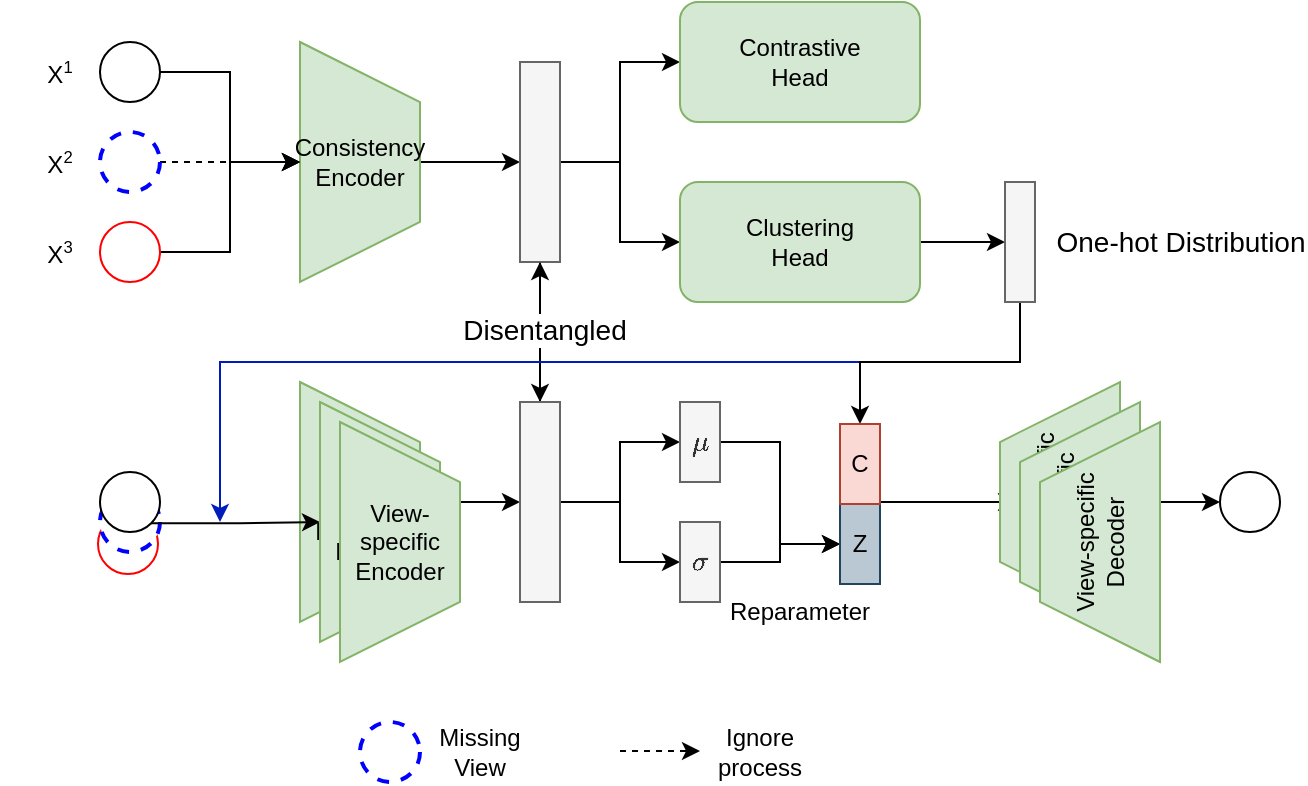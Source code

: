 <mxfile version="21.0.2" type="github">
  <diagram id="ai7Lo1Sau0IDjWJQkmP9" name="Page-1">
    <mxGraphModel dx="2024" dy="658" grid="1" gridSize="10" guides="1" tooltips="1" connect="1" arrows="1" fold="1" page="1" pageScale="1" pageWidth="850" pageHeight="1100" math="1" shadow="0">
      <root>
        <mxCell id="0" />
        <mxCell id="1" parent="0" />
        <mxCell id="_bm8M7ZN4UZ2x1WnYVeR-11" style="edgeStyle=orthogonalEdgeStyle;rounded=0;orthogonalLoop=1;jettySize=auto;html=1;exitX=0.5;exitY=0;exitDx=0;exitDy=0;" edge="1" parent="1" source="_bm8M7ZN4UZ2x1WnYVeR-1" target="_bm8M7ZN4UZ2x1WnYVeR-10">
          <mxGeometry relative="1" as="geometry" />
        </mxCell>
        <mxCell id="_bm8M7ZN4UZ2x1WnYVeR-1" value="Consistency&lt;br&gt;Encoder" style="shape=trapezoid;perimeter=trapezoidPerimeter;whiteSpace=wrap;html=1;fixedSize=1;rotation=90;size=30;fillColor=#d5e8d4;strokeColor=#82b366;horizontal=0;" vertex="1" parent="1">
          <mxGeometry x="110" y="140" width="120" height="60" as="geometry" />
        </mxCell>
        <mxCell id="_bm8M7ZN4UZ2x1WnYVeR-8" style="edgeStyle=orthogonalEdgeStyle;rounded=0;orthogonalLoop=1;jettySize=auto;html=1;exitX=1;exitY=0.5;exitDx=0;exitDy=0;" edge="1" parent="1" source="_bm8M7ZN4UZ2x1WnYVeR-2" target="_bm8M7ZN4UZ2x1WnYVeR-1">
          <mxGeometry relative="1" as="geometry" />
        </mxCell>
        <mxCell id="_bm8M7ZN4UZ2x1WnYVeR-2" value="" style="ellipse;whiteSpace=wrap;html=1;aspect=fixed;" vertex="1" parent="1">
          <mxGeometry x="40" y="110" width="30" height="30" as="geometry" />
        </mxCell>
        <mxCell id="_bm8M7ZN4UZ2x1WnYVeR-7" style="edgeStyle=orthogonalEdgeStyle;rounded=0;orthogonalLoop=1;jettySize=auto;html=1;exitX=1;exitY=0.5;exitDx=0;exitDy=0;dashed=1;" edge="1" parent="1" source="_bm8M7ZN4UZ2x1WnYVeR-3" target="_bm8M7ZN4UZ2x1WnYVeR-1">
          <mxGeometry relative="1" as="geometry" />
        </mxCell>
        <mxCell id="_bm8M7ZN4UZ2x1WnYVeR-3" value="" style="ellipse;whiteSpace=wrap;html=1;aspect=fixed;dashed=1;strokeWidth=2;strokeColor=#0000FF;" vertex="1" parent="1">
          <mxGeometry x="40" y="155" width="30" height="30" as="geometry" />
        </mxCell>
        <mxCell id="_bm8M7ZN4UZ2x1WnYVeR-9" style="edgeStyle=orthogonalEdgeStyle;rounded=0;orthogonalLoop=1;jettySize=auto;html=1;exitX=1;exitY=0.5;exitDx=0;exitDy=0;" edge="1" parent="1" source="_bm8M7ZN4UZ2x1WnYVeR-4" target="_bm8M7ZN4UZ2x1WnYVeR-1">
          <mxGeometry relative="1" as="geometry" />
        </mxCell>
        <mxCell id="_bm8M7ZN4UZ2x1WnYVeR-4" value="" style="ellipse;whiteSpace=wrap;html=1;aspect=fixed;strokeColor=#FF0000;" vertex="1" parent="1">
          <mxGeometry x="40" y="200" width="30" height="30" as="geometry" />
        </mxCell>
        <mxCell id="_bm8M7ZN4UZ2x1WnYVeR-13" style="edgeStyle=orthogonalEdgeStyle;rounded=0;orthogonalLoop=1;jettySize=auto;html=1;exitX=0.5;exitY=0;exitDx=0;exitDy=0;" edge="1" parent="1" source="_bm8M7ZN4UZ2x1WnYVeR-10" target="_bm8M7ZN4UZ2x1WnYVeR-12">
          <mxGeometry relative="1" as="geometry" />
        </mxCell>
        <mxCell id="_bm8M7ZN4UZ2x1WnYVeR-15" style="edgeStyle=orthogonalEdgeStyle;rounded=0;orthogonalLoop=1;jettySize=auto;html=1;exitX=0.5;exitY=0;exitDx=0;exitDy=0;" edge="1" parent="1" source="_bm8M7ZN4UZ2x1WnYVeR-10" target="_bm8M7ZN4UZ2x1WnYVeR-14">
          <mxGeometry relative="1" as="geometry" />
        </mxCell>
        <mxCell id="_bm8M7ZN4UZ2x1WnYVeR-37" style="rounded=0;orthogonalLoop=1;jettySize=auto;html=1;exitX=1;exitY=0.5;exitDx=0;exitDy=0;edgeStyle=orthogonalEdgeStyle;" edge="1" parent="1" source="_bm8M7ZN4UZ2x1WnYVeR-10" target="_bm8M7ZN4UZ2x1WnYVeR-31">
          <mxGeometry relative="1" as="geometry" />
        </mxCell>
        <mxCell id="_bm8M7ZN4UZ2x1WnYVeR-10" value="" style="rounded=0;whiteSpace=wrap;html=1;rotation=90;fillColor=#f5f5f5;fontColor=#333333;strokeColor=#666666;" vertex="1" parent="1">
          <mxGeometry x="210" y="160" width="100" height="20" as="geometry" />
        </mxCell>
        <mxCell id="_bm8M7ZN4UZ2x1WnYVeR-12" value="Contrastive &lt;br&gt;Head" style="rounded=1;whiteSpace=wrap;html=1;fillColor=#d5e8d4;strokeColor=#82b366;" vertex="1" parent="1">
          <mxGeometry x="330" y="90" width="120" height="60" as="geometry" />
        </mxCell>
        <mxCell id="_bm8M7ZN4UZ2x1WnYVeR-43" style="edgeStyle=orthogonalEdgeStyle;rounded=0;orthogonalLoop=1;jettySize=auto;html=1;exitX=1;exitY=0.5;exitDx=0;exitDy=0;entryX=0.5;entryY=1;entryDx=0;entryDy=0;" edge="1" parent="1" source="_bm8M7ZN4UZ2x1WnYVeR-14" target="_bm8M7ZN4UZ2x1WnYVeR-42">
          <mxGeometry relative="1" as="geometry" />
        </mxCell>
        <mxCell id="_bm8M7ZN4UZ2x1WnYVeR-14" value="Clustering&lt;br&gt;Head" style="rounded=1;whiteSpace=wrap;html=1;fillColor=#d5e8d4;strokeColor=#82b366;horizontal=1;" vertex="1" parent="1">
          <mxGeometry x="330" y="180" width="120" height="60" as="geometry" />
        </mxCell>
        <mxCell id="_bm8M7ZN4UZ2x1WnYVeR-32" style="edgeStyle=orthogonalEdgeStyle;rounded=0;orthogonalLoop=1;jettySize=auto;html=1;exitX=0.5;exitY=0;exitDx=0;exitDy=0;" edge="1" parent="1" source="_bm8M7ZN4UZ2x1WnYVeR-16" target="_bm8M7ZN4UZ2x1WnYVeR-31">
          <mxGeometry relative="1" as="geometry" />
        </mxCell>
        <mxCell id="_bm8M7ZN4UZ2x1WnYVeR-16" value="View-specific&lt;br&gt;Encoder" style="shape=trapezoid;perimeter=trapezoidPerimeter;whiteSpace=wrap;html=1;fixedSize=1;rotation=90;size=30;fillColor=#d5e8d4;strokeColor=#82b366;horizontal=0;" vertex="1" parent="1">
          <mxGeometry x="110" y="310" width="120" height="60" as="geometry" />
        </mxCell>
        <mxCell id="_bm8M7ZN4UZ2x1WnYVeR-22" value="" style="ellipse;whiteSpace=wrap;html=1;aspect=fixed;strokeColor=#FF0000;" vertex="1" parent="1">
          <mxGeometry x="39" y="346" width="30" height="30" as="geometry" />
        </mxCell>
        <mxCell id="_bm8M7ZN4UZ2x1WnYVeR-20" value="" style="ellipse;whiteSpace=wrap;html=1;aspect=fixed;dashed=1;strokeWidth=2;strokeColor=#0000FF;" vertex="1" parent="1">
          <mxGeometry x="40" y="335" width="30" height="30" as="geometry" />
        </mxCell>
        <mxCell id="_bm8M7ZN4UZ2x1WnYVeR-77" style="edgeStyle=orthogonalEdgeStyle;rounded=0;orthogonalLoop=1;jettySize=auto;html=1;exitX=1;exitY=1;exitDx=0;exitDy=0;entryX=0.5;entryY=1;entryDx=0;entryDy=0;" edge="1" parent="1" source="_bm8M7ZN4UZ2x1WnYVeR-21" target="_bm8M7ZN4UZ2x1WnYVeR-75">
          <mxGeometry relative="1" as="geometry" />
        </mxCell>
        <mxCell id="_bm8M7ZN4UZ2x1WnYVeR-21" value="" style="ellipse;whiteSpace=wrap;html=1;aspect=fixed;" vertex="1" parent="1">
          <mxGeometry x="40" y="325" width="30" height="30" as="geometry" />
        </mxCell>
        <mxCell id="_bm8M7ZN4UZ2x1WnYVeR-26" value="X&lt;span style=&quot;font-size: 10px;&quot;&gt;&lt;sup&gt;1&lt;/sup&gt;&lt;/span&gt;" style="text;html=1;strokeColor=none;fillColor=none;align=center;verticalAlign=middle;whiteSpace=wrap;rounded=0;" vertex="1" parent="1">
          <mxGeometry x="-10" y="110" width="60" height="30" as="geometry" />
        </mxCell>
        <mxCell id="_bm8M7ZN4UZ2x1WnYVeR-27" value="X&lt;span style=&quot;font-size: 10px;&quot;&gt;&lt;sup&gt;2&lt;/sup&gt;&lt;/span&gt;" style="text;html=1;strokeColor=none;fillColor=none;align=center;verticalAlign=middle;whiteSpace=wrap;rounded=0;" vertex="1" parent="1">
          <mxGeometry x="-10" y="155" width="60" height="30" as="geometry" />
        </mxCell>
        <mxCell id="_bm8M7ZN4UZ2x1WnYVeR-28" value="X&lt;span style=&quot;font-size: 10px;&quot;&gt;&lt;sup&gt;3&lt;/sup&gt;&lt;/span&gt;" style="text;html=1;strokeColor=none;fillColor=none;align=center;verticalAlign=middle;whiteSpace=wrap;rounded=0;" vertex="1" parent="1">
          <mxGeometry x="-10" y="200" width="60" height="30" as="geometry" />
        </mxCell>
        <mxCell id="_bm8M7ZN4UZ2x1WnYVeR-38" style="edgeStyle=orthogonalEdgeStyle;rounded=0;orthogonalLoop=1;jettySize=auto;html=1;exitX=0;exitY=0.5;exitDx=0;exitDy=0;entryX=1;entryY=0.5;entryDx=0;entryDy=0;" edge="1" parent="1" source="_bm8M7ZN4UZ2x1WnYVeR-31" target="_bm8M7ZN4UZ2x1WnYVeR-10">
          <mxGeometry relative="1" as="geometry" />
        </mxCell>
        <mxCell id="_bm8M7ZN4UZ2x1WnYVeR-39" value="&lt;font style=&quot;font-size: 14px;&quot;&gt;Disentangled&lt;/font&gt;" style="edgeLabel;html=1;align=center;verticalAlign=middle;resizable=0;points=[];" vertex="1" connectable="0" parent="_bm8M7ZN4UZ2x1WnYVeR-38">
          <mxGeometry x="0.029" y="-2" relative="1" as="geometry">
            <mxPoint as="offset" />
          </mxGeometry>
        </mxCell>
        <mxCell id="_bm8M7ZN4UZ2x1WnYVeR-51" style="edgeStyle=orthogonalEdgeStyle;rounded=0;orthogonalLoop=1;jettySize=auto;html=1;exitX=0.5;exitY=0;exitDx=0;exitDy=0;" edge="1" parent="1" source="_bm8M7ZN4UZ2x1WnYVeR-31" target="_bm8M7ZN4UZ2x1WnYVeR-45">
          <mxGeometry relative="1" as="geometry" />
        </mxCell>
        <mxCell id="_bm8M7ZN4UZ2x1WnYVeR-52" style="edgeStyle=orthogonalEdgeStyle;rounded=0;orthogonalLoop=1;jettySize=auto;html=1;exitX=0.5;exitY=0;exitDx=0;exitDy=0;" edge="1" parent="1" source="_bm8M7ZN4UZ2x1WnYVeR-31" target="_bm8M7ZN4UZ2x1WnYVeR-46">
          <mxGeometry relative="1" as="geometry" />
        </mxCell>
        <mxCell id="_bm8M7ZN4UZ2x1WnYVeR-31" value="" style="rounded=0;whiteSpace=wrap;html=1;rotation=90;fillColor=#f5f5f5;fontColor=#333333;strokeColor=#666666;" vertex="1" parent="1">
          <mxGeometry x="210" y="330" width="100" height="20" as="geometry" />
        </mxCell>
        <mxCell id="_bm8M7ZN4UZ2x1WnYVeR-50" style="edgeStyle=orthogonalEdgeStyle;rounded=0;orthogonalLoop=1;jettySize=auto;html=1;exitX=1;exitY=0.5;exitDx=0;exitDy=0;fillColor=#0050ef;strokeColor=#001DBC;" edge="1" parent="1" source="_bm8M7ZN4UZ2x1WnYVeR-42">
          <mxGeometry relative="1" as="geometry">
            <mxPoint x="100" y="350" as="targetPoint" />
            <Array as="points">
              <mxPoint x="500" y="270" />
              <mxPoint x="100" y="270" />
            </Array>
          </mxGeometry>
        </mxCell>
        <mxCell id="_bm8M7ZN4UZ2x1WnYVeR-65" style="edgeStyle=orthogonalEdgeStyle;rounded=0;orthogonalLoop=1;jettySize=auto;html=1;exitX=1;exitY=0.5;exitDx=0;exitDy=0;" edge="1" parent="1" source="_bm8M7ZN4UZ2x1WnYVeR-42" target="_bm8M7ZN4UZ2x1WnYVeR-64">
          <mxGeometry relative="1" as="geometry">
            <Array as="points">
              <mxPoint x="500" y="270" />
              <mxPoint x="420" y="270" />
            </Array>
          </mxGeometry>
        </mxCell>
        <mxCell id="_bm8M7ZN4UZ2x1WnYVeR-42" value="" style="rounded=0;whiteSpace=wrap;html=1;rotation=90;fillColor=#f5f5f5;fontColor=#333333;strokeColor=#666666;" vertex="1" parent="1">
          <mxGeometry x="470" y="202.5" width="60" height="15" as="geometry" />
        </mxCell>
        <mxCell id="_bm8M7ZN4UZ2x1WnYVeR-44" value="&lt;font style=&quot;font-size: 14px;&quot;&gt;One-hot Distribution&lt;/font&gt;" style="edgeLabel;html=1;align=center;verticalAlign=middle;resizable=0;points=[];" vertex="1" connectable="0" parent="1">
          <mxGeometry x="580" y="210" as="geometry" />
        </mxCell>
        <mxCell id="_bm8M7ZN4UZ2x1WnYVeR-71" style="edgeStyle=orthogonalEdgeStyle;rounded=0;orthogonalLoop=1;jettySize=auto;html=1;exitX=0.5;exitY=0;exitDx=0;exitDy=0;entryX=0.5;entryY=1;entryDx=0;entryDy=0;" edge="1" parent="1" source="_bm8M7ZN4UZ2x1WnYVeR-45" target="_bm8M7ZN4UZ2x1WnYVeR-59">
          <mxGeometry relative="1" as="geometry" />
        </mxCell>
        <mxCell id="_bm8M7ZN4UZ2x1WnYVeR-45" value="$$\mu$$" style="rounded=0;whiteSpace=wrap;html=1;rotation=90;fillColor=#f5f5f5;fontColor=#333333;strokeColor=#666666;horizontal=0;" vertex="1" parent="1">
          <mxGeometry x="320" y="300" width="40" height="20" as="geometry" />
        </mxCell>
        <mxCell id="_bm8M7ZN4UZ2x1WnYVeR-69" style="edgeStyle=orthogonalEdgeStyle;rounded=0;orthogonalLoop=1;jettySize=auto;html=1;exitX=0.5;exitY=0;exitDx=0;exitDy=0;" edge="1" parent="1" source="_bm8M7ZN4UZ2x1WnYVeR-46" target="_bm8M7ZN4UZ2x1WnYVeR-59">
          <mxGeometry relative="1" as="geometry" />
        </mxCell>
        <mxCell id="_bm8M7ZN4UZ2x1WnYVeR-46" value="$$\sigma$$" style="rounded=0;whiteSpace=wrap;html=1;rotation=90;fillColor=#f5f5f5;fontColor=#333333;strokeColor=#666666;horizontal=0;" vertex="1" parent="1">
          <mxGeometry x="320" y="360" width="40" height="20" as="geometry" />
        </mxCell>
        <mxCell id="_bm8M7ZN4UZ2x1WnYVeR-68" style="edgeStyle=orthogonalEdgeStyle;rounded=0;orthogonalLoop=1;jettySize=auto;html=1;exitX=0;exitY=0;exitDx=0;exitDy=0;entryX=0.583;entryY=-0.033;entryDx=0;entryDy=0;entryPerimeter=0;" edge="1" parent="1" source="_bm8M7ZN4UZ2x1WnYVeR-59" target="_bm8M7ZN4UZ2x1WnYVeR-78">
          <mxGeometry relative="1" as="geometry">
            <Array as="points">
              <mxPoint x="430" y="340" />
            </Array>
          </mxGeometry>
        </mxCell>
        <mxCell id="_bm8M7ZN4UZ2x1WnYVeR-59" value="Z" style="rounded=0;whiteSpace=wrap;html=1;rotation=90;fillColor=#bac8d3;strokeColor=#23445d;horizontal=0;" vertex="1" parent="1">
          <mxGeometry x="400" y="351" width="40" height="20" as="geometry" />
        </mxCell>
        <mxCell id="_bm8M7ZN4UZ2x1WnYVeR-64" value="C" style="rounded=0;whiteSpace=wrap;html=1;rotation=90;fillColor=#fad9d5;strokeColor=#ae4132;horizontal=0;" vertex="1" parent="1">
          <mxGeometry x="400" y="311" width="40" height="20" as="geometry" />
        </mxCell>
        <mxCell id="_bm8M7ZN4UZ2x1WnYVeR-73" style="edgeStyle=orthogonalEdgeStyle;rounded=0;orthogonalLoop=1;jettySize=auto;html=1;exitX=0.5;exitY=1;exitDx=0;exitDy=0;" edge="1" parent="1" source="_bm8M7ZN4UZ2x1WnYVeR-67" target="_bm8M7ZN4UZ2x1WnYVeR-72">
          <mxGeometry relative="1" as="geometry" />
        </mxCell>
        <mxCell id="_bm8M7ZN4UZ2x1WnYVeR-67" value="View-specific&lt;br&gt;Decoder" style="shape=trapezoid;perimeter=trapezoidPerimeter;whiteSpace=wrap;html=1;fixedSize=1;rotation=-90;size=30;fillColor=#d5e8d4;strokeColor=#82b366;horizontal=1;verticalAlign=middle;direction=east;" vertex="1" parent="1">
          <mxGeometry x="460" y="310" width="120" height="60" as="geometry" />
        </mxCell>
        <mxCell id="_bm8M7ZN4UZ2x1WnYVeR-72" value="" style="ellipse;whiteSpace=wrap;html=1;aspect=fixed;" vertex="1" parent="1">
          <mxGeometry x="600" y="325" width="30" height="30" as="geometry" />
        </mxCell>
        <mxCell id="_bm8M7ZN4UZ2x1WnYVeR-75" value="View-specific&lt;br&gt;Encoder" style="shape=trapezoid;perimeter=trapezoidPerimeter;whiteSpace=wrap;html=1;fixedSize=1;rotation=90;size=30;fillColor=#d5e8d4;strokeColor=#82b366;horizontal=0;" vertex="1" parent="1">
          <mxGeometry x="120" y="320" width="120" height="60" as="geometry" />
        </mxCell>
        <mxCell id="_bm8M7ZN4UZ2x1WnYVeR-76" value="View-specific&lt;br&gt;Encoder" style="shape=trapezoid;perimeter=trapezoidPerimeter;whiteSpace=wrap;html=1;fixedSize=1;rotation=90;size=30;fillColor=#d5e8d4;strokeColor=#82b366;horizontal=0;" vertex="1" parent="1">
          <mxGeometry x="130" y="330" width="120" height="60" as="geometry" />
        </mxCell>
        <mxCell id="_bm8M7ZN4UZ2x1WnYVeR-78" value="View-specific&lt;br&gt;Decoder" style="shape=trapezoid;perimeter=trapezoidPerimeter;whiteSpace=wrap;html=1;fixedSize=1;rotation=-90;size=30;fillColor=#d5e8d4;strokeColor=#82b366;horizontal=1;verticalAlign=middle;direction=east;" vertex="1" parent="1">
          <mxGeometry x="470" y="320" width="120" height="60" as="geometry" />
        </mxCell>
        <mxCell id="_bm8M7ZN4UZ2x1WnYVeR-79" value="View-specific&lt;br&gt;Decoder" style="shape=trapezoid;perimeter=trapezoidPerimeter;whiteSpace=wrap;html=1;fixedSize=1;rotation=-90;size=30;fillColor=#d5e8d4;strokeColor=#82b366;horizontal=1;verticalAlign=middle;direction=east;" vertex="1" parent="1">
          <mxGeometry x="480" y="330" width="120" height="60" as="geometry" />
        </mxCell>
        <mxCell id="_bm8M7ZN4UZ2x1WnYVeR-80" value="" style="ellipse;whiteSpace=wrap;html=1;aspect=fixed;dashed=1;strokeWidth=2;strokeColor=#0000FF;" vertex="1" parent="1">
          <mxGeometry x="170" y="450" width="30" height="30" as="geometry" />
        </mxCell>
        <mxCell id="_bm8M7ZN4UZ2x1WnYVeR-81" value="Missing View" style="text;html=1;strokeColor=none;fillColor=none;align=center;verticalAlign=middle;whiteSpace=wrap;rounded=0;" vertex="1" parent="1">
          <mxGeometry x="200" y="450" width="60" height="30" as="geometry" />
        </mxCell>
        <mxCell id="_bm8M7ZN4UZ2x1WnYVeR-84" value="" style="endArrow=classic;html=1;rounded=0;dashed=1;" edge="1" parent="1">
          <mxGeometry width="50" height="50" relative="1" as="geometry">
            <mxPoint x="300" y="464.5" as="sourcePoint" />
            <mxPoint x="340" y="464.5" as="targetPoint" />
          </mxGeometry>
        </mxCell>
        <mxCell id="_bm8M7ZN4UZ2x1WnYVeR-85" value="Ignore&lt;br&gt;process" style="text;html=1;strokeColor=none;fillColor=none;align=center;verticalAlign=middle;whiteSpace=wrap;rounded=0;" vertex="1" parent="1">
          <mxGeometry x="340" y="450" width="60" height="30" as="geometry" />
        </mxCell>
        <mxCell id="_bm8M7ZN4UZ2x1WnYVeR-86" value="Reparameter" style="text;html=1;strokeColor=none;fillColor=none;align=center;verticalAlign=middle;whiteSpace=wrap;rounded=0;" vertex="1" parent="1">
          <mxGeometry x="360" y="380" width="60" height="30" as="geometry" />
        </mxCell>
      </root>
    </mxGraphModel>
  </diagram>
</mxfile>
